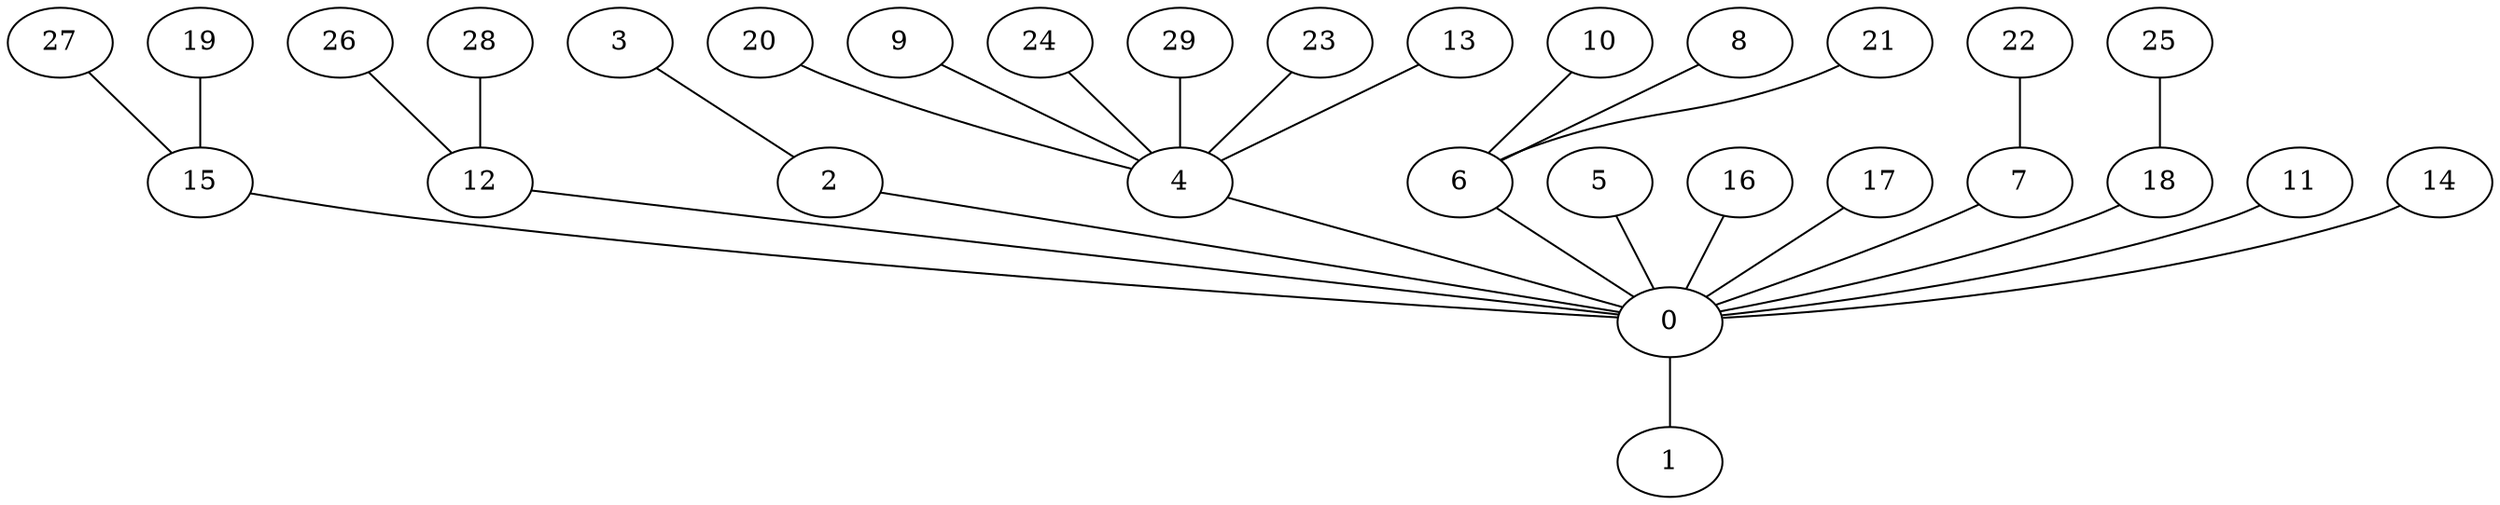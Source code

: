 graph{
10 -- 6;
27 -- 15;
26 -- 12;
2 -- 0;
19 -- 15;
20 -- 4;
9 -- 4;
24 -- 4;
5 -- 0;
16 -- 0;
15 -- 0;
29 -- 4;
23 -- 4;
17 -- 0;
4 -- 0;
22 -- 7;
7 -- 0;
18 -- 0;
0 -- 1;
3 -- 2;
6 -- 0;
12 -- 0;
8 -- 6;
13 -- 4;
28 -- 12;
11 -- 0;
14 -- 0;
25 -- 18;
21 -- 6;
}
